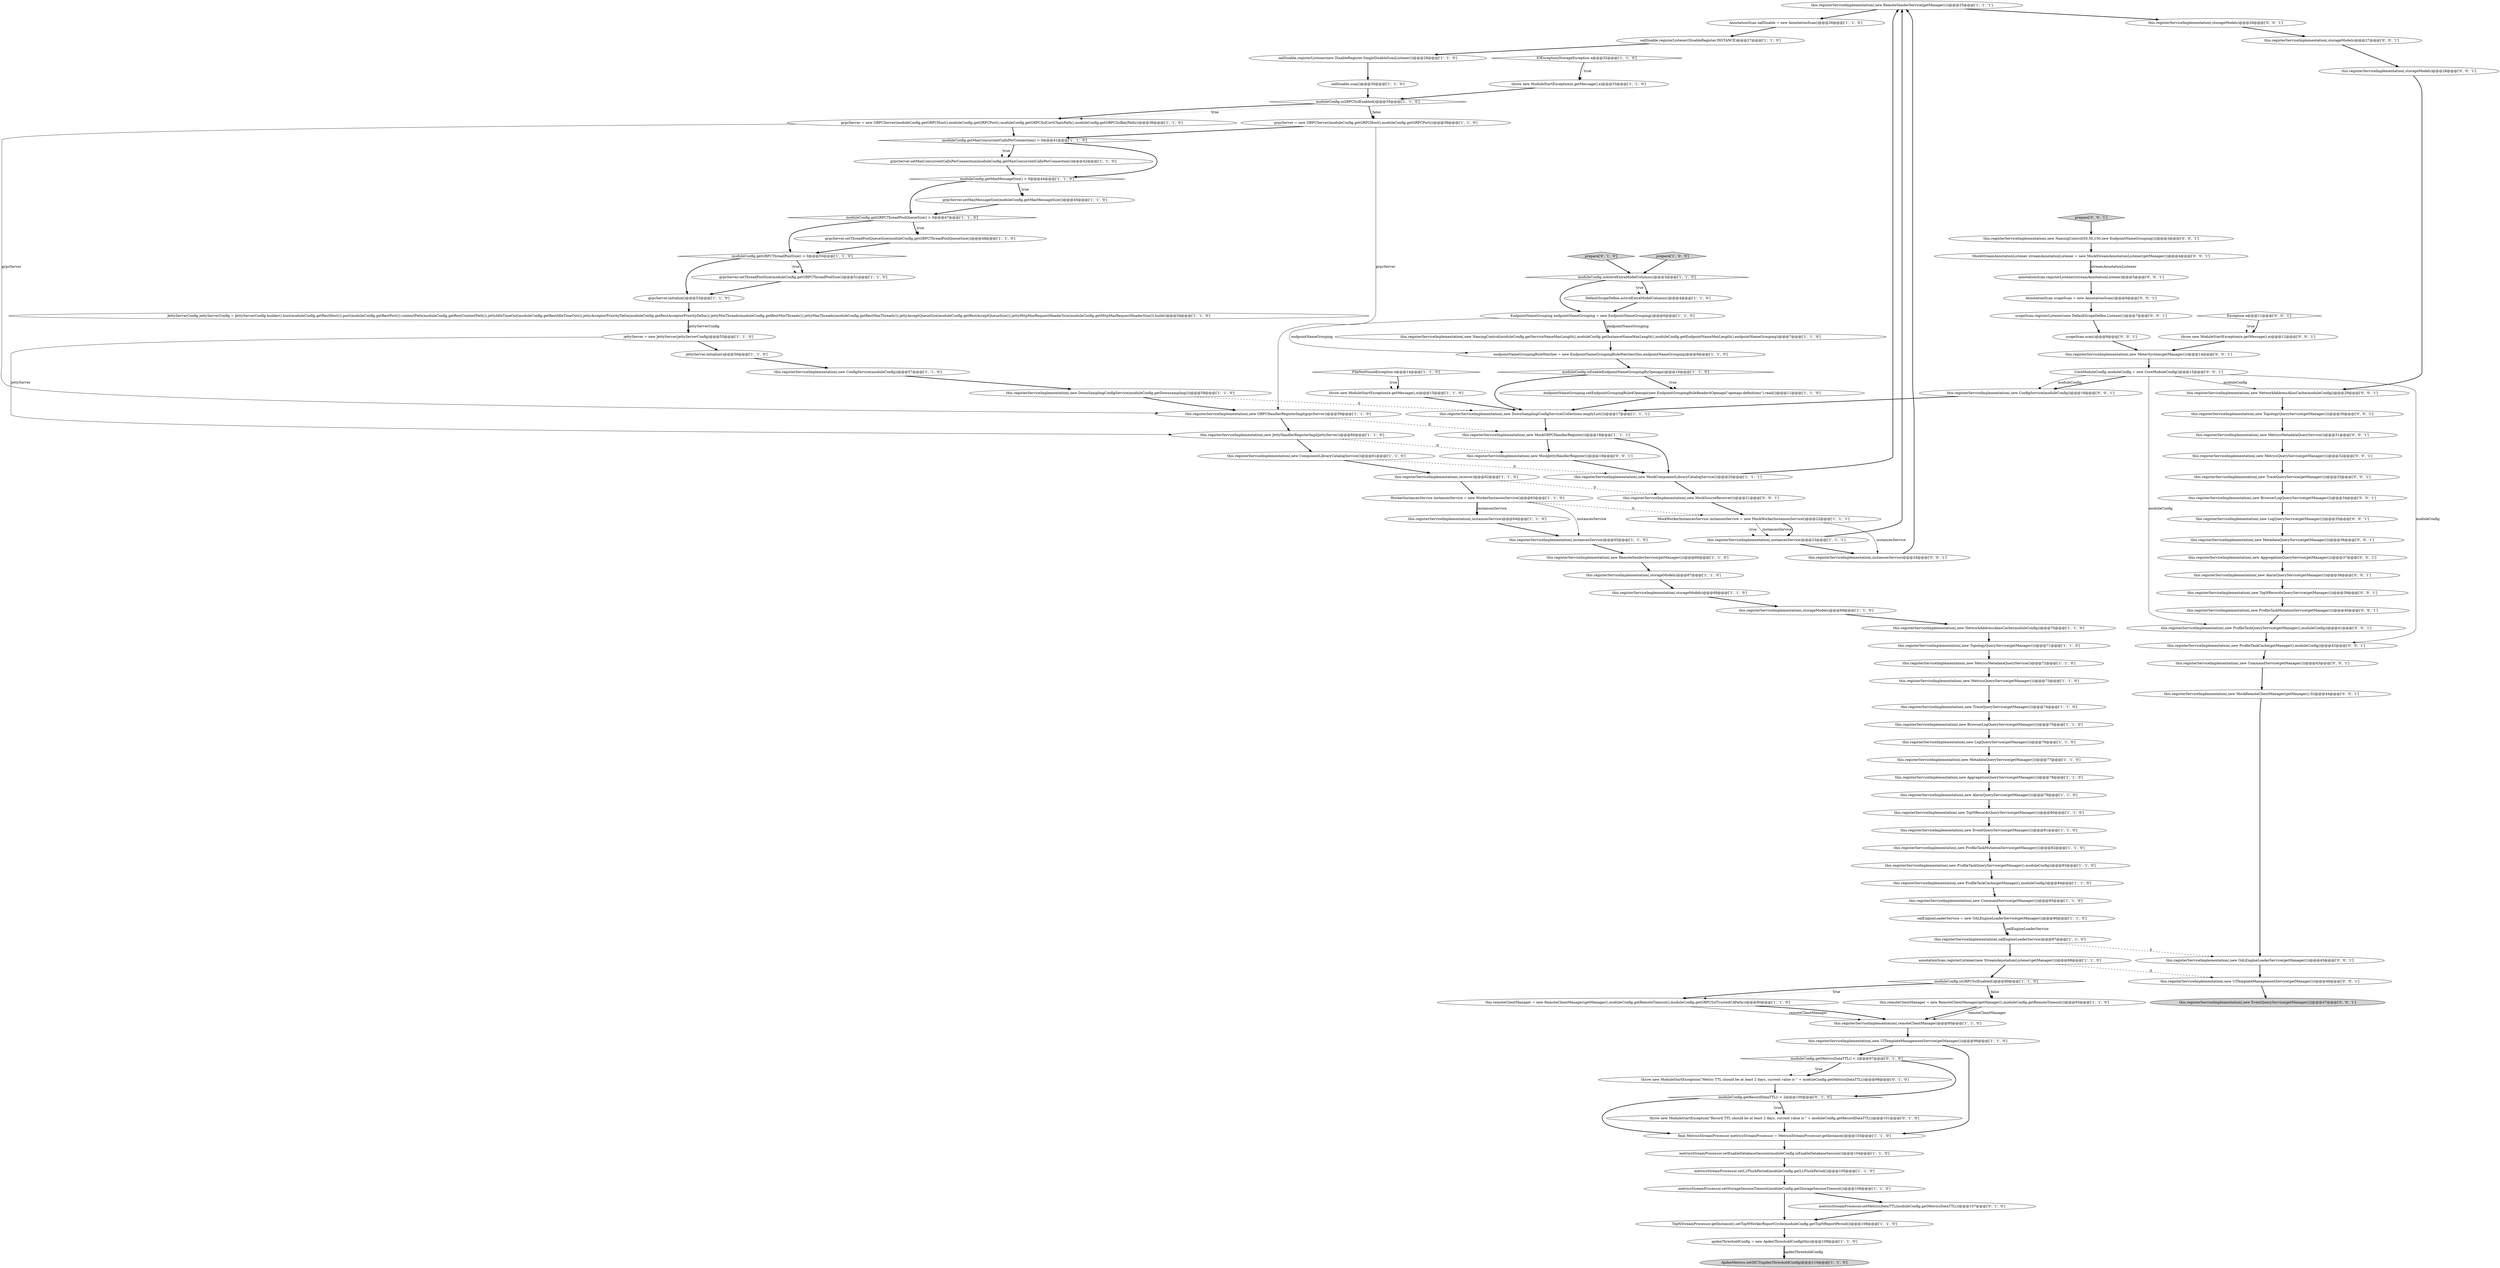 digraph {
65 [style = filled, label = "this.registerServiceImplementation(,storageModels)@@@69@@@['1', '1', '0']", fillcolor = white, shape = ellipse image = "AAA0AAABBB1BBB"];
80 [style = filled, label = "ApdexMetrics.setDICT(apdexThresholdConfig)@@@110@@@['1', '1', '0']", fillcolor = lightgray, shape = ellipse image = "AAA0AAABBB1BBB"];
44 [style = filled, label = "this.registerServiceImplementation(,new TraceQueryService(getManager()))@@@74@@@['1', '1', '0']", fillcolor = white, shape = ellipse image = "AAA0AAABBB1BBB"];
104 [style = filled, label = "this.registerServiceImplementation(,new MockSourceReceiver())@@@21@@@['0', '0', '1']", fillcolor = white, shape = ellipse image = "AAA0AAABBB3BBB"];
46 [style = filled, label = "this.registerServiceImplementation(,new LogQueryService(getManager()))@@@76@@@['1', '1', '0']", fillcolor = white, shape = ellipse image = "AAA0AAABBB1BBB"];
37 [style = filled, label = "moduleConfig.getGRPCThreadPoolSize() > 0@@@50@@@['1', '1', '0']", fillcolor = white, shape = diamond image = "AAA0AAABBB1BBB"];
93 [style = filled, label = "this.registerServiceImplementation(,new MetadataQueryService(getManager()))@@@36@@@['0', '0', '1']", fillcolor = white, shape = ellipse image = "AAA0AAABBB3BBB"];
102 [style = filled, label = "Exception e@@@11@@@['0', '0', '1']", fillcolor = white, shape = diamond image = "AAA0AAABBB3BBB"];
88 [style = filled, label = "this.registerServiceImplementation(,new ProfileTaskQueryService(getManager(),moduleConfig))@@@41@@@['0', '0', '1']", fillcolor = white, shape = ellipse image = "AAA0AAABBB3BBB"];
120 [style = filled, label = "this.registerServiceImplementation(,storageModels)@@@28@@@['0', '0', '1']", fillcolor = white, shape = ellipse image = "AAA0AAABBB3BBB"];
11 [style = filled, label = "this.registerServiceImplementation(,new RemoteSenderService(getManager()))@@@25@@@['1', '1', '1']", fillcolor = white, shape = ellipse image = "AAA0AAABBB1BBB"];
52 [style = filled, label = "metricsStreamProcessor.setL1FlushPeriod(moduleConfig.getL1FlushPeriod())@@@105@@@['1', '1', '0']", fillcolor = white, shape = ellipse image = "AAA0AAABBB1BBB"];
54 [style = filled, label = "throw new ModuleStartException(e.getMessage(),e)@@@15@@@['1', '1', '0']", fillcolor = white, shape = ellipse image = "AAA0AAABBB1BBB"];
90 [style = filled, label = "this.registerServiceImplementation(,new OALEngineLoaderService(getManager()))@@@45@@@['0', '0', '1']", fillcolor = white, shape = ellipse image = "AAA0AAABBB3BBB"];
16 [style = filled, label = "endpointNameGrouping.setEndpointGroupingRule4Openapi(new EndpointGroupingRuleReader4Openapi(\"openapi-definitions\").read())@@@11@@@['1', '1', '0']", fillcolor = white, shape = ellipse image = "AAA0AAABBB1BBB"];
109 [style = filled, label = "this.registerServiceImplementation(,new EventQueryService(getManager()))@@@47@@@['0', '0', '1']", fillcolor = lightgray, shape = ellipse image = "AAA0AAABBB3BBB"];
8 [style = filled, label = "this.registerServiceImplementation(,instancesService)@@@64@@@['1', '1', '0']", fillcolor = white, shape = ellipse image = "AAA0AAABBB1BBB"];
59 [style = filled, label = "oalDisable.registerListener(DisableRegister.INSTANCE)@@@27@@@['1', '1', '0']", fillcolor = white, shape = ellipse image = "AAA0AAABBB1BBB"];
22 [style = filled, label = "moduleConfig.isEnableEndpointNameGroupingByOpenapi()@@@10@@@['1', '1', '0']", fillcolor = white, shape = diamond image = "AAA0AAABBB1BBB"];
72 [style = filled, label = "metricsStreamProcessor.setStorageSessionTimeout(moduleConfig.getStorageSessionTimeout())@@@106@@@['1', '1', '0']", fillcolor = white, shape = ellipse image = "AAA0AAABBB1BBB"];
113 [style = filled, label = "scopeScan.registerListener(new DefaultScopeDefine.Listener())@@@7@@@['0', '0', '1']", fillcolor = white, shape = ellipse image = "AAA0AAABBB3BBB"];
21 [style = filled, label = "this.registerServiceImplementation(,new CommandService(getManager()))@@@85@@@['1', '1', '0']", fillcolor = white, shape = ellipse image = "AAA0AAABBB1BBB"];
27 [style = filled, label = "this.registerServiceImplementation(,new ProfileTaskQueryService(getManager(),moduleConfig))@@@83@@@['1', '1', '0']", fillcolor = white, shape = ellipse image = "AAA0AAABBB1BBB"];
99 [style = filled, label = "this.registerServiceImplementation(,storageModels)@@@26@@@['0', '0', '1']", fillcolor = white, shape = ellipse image = "AAA0AAABBB3BBB"];
15 [style = filled, label = "throw new ModuleStartException(e.getMessage(),e)@@@33@@@['1', '1', '0']", fillcolor = white, shape = ellipse image = "AAA0AAABBB1BBB"];
53 [style = filled, label = "oalDisable.registerListener(new DisableRegister.SingleDisableScanListener())@@@28@@@['1', '1', '0']", fillcolor = white, shape = ellipse image = "AAA0AAABBB1BBB"];
32 [style = filled, label = "this.registerServiceImplementation(,new MetadataQueryService(getManager()))@@@77@@@['1', '1', '0']", fillcolor = white, shape = ellipse image = "AAA0AAABBB1BBB"];
5 [style = filled, label = "this.registerServiceImplementation(,new MockComponentLibraryCatalogService())@@@20@@@['1', '1', '1']", fillcolor = white, shape = ellipse image = "AAA0AAABBB1BBB"];
117 [style = filled, label = "prepare['0', '0', '1']", fillcolor = lightgray, shape = diamond image = "AAA0AAABBB3BBB"];
71 [style = filled, label = "metricsStreamProcessor.setEnableDatabaseSession(moduleConfig.isEnableDatabaseSession())@@@104@@@['1', '1', '0']", fillcolor = white, shape = ellipse image = "AAA0AAABBB1BBB"];
83 [style = filled, label = "prepare['0', '1', '0']", fillcolor = lightgray, shape = diamond image = "AAA0AAABBB2BBB"];
84 [style = filled, label = "throw new ModuleStartException(\"Metric TTL should be at least 2 days, current value is \" + moduleConfig.getMetricsDataTTL())@@@98@@@['0', '1', '0']", fillcolor = white, shape = ellipse image = "AAA1AAABBB2BBB"];
19 [style = filled, label = "annotationScan.registerListener(new StreamAnnotationListener(getManager()))@@@88@@@['1', '1', '0']", fillcolor = white, shape = ellipse image = "AAA0AAABBB1BBB"];
97 [style = filled, label = "this.registerServiceImplementation(,new AggregationQueryService(getManager()))@@@37@@@['0', '0', '1']", fillcolor = white, shape = ellipse image = "AAA0AAABBB3BBB"];
3 [style = filled, label = "grpcServer.initialize()@@@53@@@['1', '1', '0']", fillcolor = white, shape = ellipse image = "AAA0AAABBB1BBB"];
85 [style = filled, label = "moduleConfig.getMetricsDataTTL() < 2@@@97@@@['0', '1', '0']", fillcolor = white, shape = diamond image = "AAA1AAABBB2BBB"];
103 [style = filled, label = "this.registerServiceImplementation(,new AlarmQueryService(getManager()))@@@38@@@['0', '0', '1']", fillcolor = white, shape = ellipse image = "AAA0AAABBB3BBB"];
25 [style = filled, label = "this.registerServiceImplementation(,new BrowserLogQueryService(getManager()))@@@75@@@['1', '1', '0']", fillcolor = white, shape = ellipse image = "AAA0AAABBB1BBB"];
76 [style = filled, label = "this.registerServiceImplementation(,new MetricsMetadataQueryService())@@@72@@@['1', '1', '0']", fillcolor = white, shape = ellipse image = "AAA0AAABBB1BBB"];
101 [style = filled, label = "this.registerServiceImplementation(,new MockJettyHandlerRegister())@@@19@@@['0', '0', '1']", fillcolor = white, shape = ellipse image = "AAA0AAABBB3BBB"];
119 [style = filled, label = "this.registerServiceImplementation(,new TopNRecordsQueryService(getManager()))@@@39@@@['0', '0', '1']", fillcolor = white, shape = ellipse image = "AAA0AAABBB3BBB"];
20 [style = filled, label = "grpcServer.setMaxMessageSize(moduleConfig.getMaxMessageSize())@@@45@@@['1', '1', '0']", fillcolor = white, shape = ellipse image = "AAA0AAABBB1BBB"];
62 [style = filled, label = "EndpointNameGrouping endpointNameGrouping = new EndpointNameGrouping()@@@6@@@['1', '1', '0']", fillcolor = white, shape = ellipse image = "AAA0AAABBB1BBB"];
64 [style = filled, label = "this.remoteClientManager = new RemoteClientManager(getManager(),moduleConfig.getRemoteTimeout(),moduleConfig.getGRPCSslTrustedCAPath())@@@90@@@['1', '1', '0']", fillcolor = white, shape = ellipse image = "AAA0AAABBB1BBB"];
92 [style = filled, label = "AnnotationScan scopeScan = new AnnotationScan()@@@6@@@['0', '0', '1']", fillcolor = white, shape = ellipse image = "AAA0AAABBB3BBB"];
18 [style = filled, label = "this.registerServiceImplementation(,new GRPCHandlerRegisterImpl(grpcServer))@@@59@@@['1', '1', '0']", fillcolor = white, shape = ellipse image = "AAA0AAABBB1BBB"];
121 [style = filled, label = "throw new ModuleStartException(e.getMessage(),e)@@@12@@@['0', '0', '1']", fillcolor = white, shape = ellipse image = "AAA0AAABBB3BBB"];
107 [style = filled, label = "this.registerServiceImplementation(,new ProfileTaskCache(getManager(),moduleConfig))@@@42@@@['0', '0', '1']", fillcolor = white, shape = ellipse image = "AAA0AAABBB3BBB"];
40 [style = filled, label = "IOException|StorageException e@@@32@@@['1', '1', '0']", fillcolor = white, shape = diamond image = "AAA0AAABBB1BBB"];
86 [style = filled, label = "metricsStreamProcessor.setMetricsDataTTL(moduleConfig.getMetricsDataTTL())@@@107@@@['0', '1', '0']", fillcolor = white, shape = ellipse image = "AAA1AAABBB2BBB"];
57 [style = filled, label = "this.registerServiceImplementation(,new ProfileTaskMutationService(getManager()))@@@82@@@['1', '1', '0']", fillcolor = white, shape = ellipse image = "AAA0AAABBB1BBB"];
77 [style = filled, label = "oalEngineLoaderService = new OALEngineLoaderService(getManager())@@@86@@@['1', '1', '0']", fillcolor = white, shape = ellipse image = "AAA0AAABBB1BBB"];
7 [style = filled, label = "moduleConfig.isGRPCSslEnabled()@@@89@@@['1', '1', '0']", fillcolor = white, shape = diamond image = "AAA0AAABBB1BBB"];
73 [style = filled, label = "moduleConfig.getMaxMessageSize() > 0@@@44@@@['1', '1', '0']", fillcolor = white, shape = diamond image = "AAA0AAABBB1BBB"];
36 [style = filled, label = "this.registerServiceImplementation(,new MetricsQueryService(getManager()))@@@73@@@['1', '1', '0']", fillcolor = white, shape = ellipse image = "AAA0AAABBB1BBB"];
43 [style = filled, label = "this.registerServiceImplementation(,new RemoteSenderService(getManager()))@@@66@@@['1', '1', '0']", fillcolor = white, shape = ellipse image = "AAA0AAABBB1BBB"];
75 [style = filled, label = "this.registerServiceImplementation(,receiver)@@@62@@@['1', '1', '0']", fillcolor = white, shape = ellipse image = "AAA0AAABBB1BBB"];
12 [style = filled, label = "this.registerServiceImplementation(,new AlarmQueryService(getManager()))@@@79@@@['1', '1', '0']", fillcolor = white, shape = ellipse image = "AAA0AAABBB1BBB"];
17 [style = filled, label = "AnnotationScan oalDisable = new AnnotationScan()@@@26@@@['1', '1', '0']", fillcolor = white, shape = ellipse image = "AAA0AAABBB1BBB"];
98 [style = filled, label = "this.registerServiceImplementation(,instancesService)@@@24@@@['0', '0', '1']", fillcolor = white, shape = ellipse image = "AAA0AAABBB3BBB"];
34 [style = filled, label = "grpcServer.setThreadPoolQueueSize(moduleConfig.getGRPCThreadPoolQueueSize())@@@48@@@['1', '1', '0']", fillcolor = white, shape = ellipse image = "AAA0AAABBB1BBB"];
50 [style = filled, label = "this.registerServiceImplementation(,new ProfileTaskCache(getManager(),moduleConfig))@@@84@@@['1', '1', '0']", fillcolor = white, shape = ellipse image = "AAA0AAABBB1BBB"];
91 [style = filled, label = "this.registerServiceImplementation(,new MetricsMetadataQueryService())@@@31@@@['0', '0', '1']", fillcolor = white, shape = ellipse image = "AAA0AAABBB3BBB"];
110 [style = filled, label = "this.registerServiceImplementation(,new LogQueryService(getManager()))@@@35@@@['0', '0', '1']", fillcolor = white, shape = ellipse image = "AAA0AAABBB3BBB"];
51 [style = filled, label = "this.registerServiceImplementation(,oalEngineLoaderService)@@@87@@@['1', '1', '0']", fillcolor = white, shape = ellipse image = "AAA0AAABBB1BBB"];
87 [style = filled, label = "this.registerServiceImplementation(,new MetricsQueryService(getManager()))@@@32@@@['0', '0', '1']", fillcolor = white, shape = ellipse image = "AAA0AAABBB3BBB"];
111 [style = filled, label = "MockStreamAnnotationListener streamAnnotationListener = new MockStreamAnnotationListener(getManager())@@@4@@@['0', '0', '1']", fillcolor = white, shape = ellipse image = "AAA0AAABBB3BBB"];
30 [style = filled, label = "JettyServerConfig jettyServerConfig = JettyServerConfig.builder().host(moduleConfig.getRestHost()).port(moduleConfig.getRestPort()).contextPath(moduleConfig.getRestContextPath()).jettyIdleTimeOut(moduleConfig.getRestIdleTimeOut()).jettyAcceptorPriorityDelta(moduleConfig.getRestAcceptorPriorityDelta()).jettyMinThreads(moduleConfig.getRestMinThreads()).jettyMaxThreads(moduleConfig.getRestMaxThreads()).jettyAcceptQueueSize(moduleConfig.getRestAcceptQueueSize()).jettyHttpMaxRequestHeaderSize(moduleConfig.getHttpMaxRequestHeaderSize()).build()@@@54@@@['1', '1', '0']", fillcolor = white, shape = ellipse image = "AAA0AAABBB1BBB"];
42 [style = filled, label = "this.registerServiceImplementation(,new TopologyQueryService(getManager()))@@@71@@@['1', '1', '0']", fillcolor = white, shape = ellipse image = "AAA0AAABBB1BBB"];
39 [style = filled, label = "moduleConfig.isActiveExtraModelColumns()@@@3@@@['1', '1', '0']", fillcolor = white, shape = diamond image = "AAA0AAABBB1BBB"];
105 [style = filled, label = "this.registerServiceImplementation(,new MockRemoteClientManager(getManager(),0))@@@44@@@['0', '0', '1']", fillcolor = white, shape = ellipse image = "AAA0AAABBB3BBB"];
45 [style = filled, label = "moduleConfig.getMaxConcurrentCallsPerConnection() > 0@@@41@@@['1', '1', '0']", fillcolor = white, shape = diamond image = "AAA0AAABBB1BBB"];
48 [style = filled, label = "this.registerServiceImplementation(,new DownSamplingConfigService(moduleConfig.getDownsampling()))@@@58@@@['1', '1', '0']", fillcolor = white, shape = ellipse image = "AAA0AAABBB1BBB"];
1 [style = filled, label = "moduleConfig.getGRPCThreadPoolQueueSize() > 0@@@47@@@['1', '1', '0']", fillcolor = white, shape = diamond image = "AAA0AAABBB1BBB"];
23 [style = filled, label = "grpcServer.setThreadPoolSize(moduleConfig.getGRPCThreadPoolSize())@@@51@@@['1', '1', '0']", fillcolor = white, shape = ellipse image = "AAA0AAABBB1BBB"];
58 [style = filled, label = "endpointNameGroupingRuleWatcher = new EndpointNameGroupingRuleWatcher(this,endpointNameGrouping)@@@9@@@['1', '1', '0']", fillcolor = white, shape = ellipse image = "AAA0AAABBB1BBB"];
0 [style = filled, label = "this.registerServiceImplementation(,remoteClientManager)@@@95@@@['1', '1', '0']", fillcolor = white, shape = ellipse image = "AAA0AAABBB1BBB"];
122 [style = filled, label = "annotationScan.registerListener(streamAnnotationListener)@@@5@@@['0', '0', '1']", fillcolor = white, shape = ellipse image = "AAA0AAABBB3BBB"];
14 [style = filled, label = "this.registerServiceImplementation(,new JettyHandlerRegisterImpl(jettyServer))@@@60@@@['1', '1', '0']", fillcolor = white, shape = ellipse image = "AAA0AAABBB1BBB"];
115 [style = filled, label = "this.registerServiceImplementation(,new NamingControl(50,50,150,new EndpointNameGrouping()))@@@3@@@['0', '0', '1']", fillcolor = white, shape = ellipse image = "AAA0AAABBB3BBB"];
55 [style = filled, label = "this.remoteClientManager = new RemoteClientManager(getManager(),moduleConfig.getRemoteTimeout())@@@93@@@['1', '1', '0']", fillcolor = white, shape = ellipse image = "AAA0AAABBB1BBB"];
29 [style = filled, label = "FileNotFoundException e@@@14@@@['1', '1', '0']", fillcolor = white, shape = diamond image = "AAA0AAABBB1BBB"];
118 [style = filled, label = "this.registerServiceImplementation(,storageModels)@@@27@@@['0', '0', '1']", fillcolor = white, shape = ellipse image = "AAA0AAABBB3BBB"];
82 [style = filled, label = "moduleConfig.getRecordDataTTL() < 2@@@100@@@['0', '1', '0']", fillcolor = white, shape = diamond image = "AAA1AAABBB2BBB"];
69 [style = filled, label = "this.registerServiceImplementation(,new UITemplateManagementService(getManager()))@@@96@@@['1', '1', '0']", fillcolor = white, shape = ellipse image = "AAA0AAABBB1BBB"];
74 [style = filled, label = "this.registerServiceImplementation(,new TopNRecordsQueryService(getManager()))@@@80@@@['1', '1', '0']", fillcolor = white, shape = ellipse image = "AAA0AAABBB1BBB"];
67 [style = filled, label = "grpcServer = new GRPCServer(moduleConfig.getGRPCHost(),moduleConfig.getGRPCPort(),moduleConfig.getGRPCSslCertChainPath(),moduleConfig.getGRPCSslKeyPath())@@@36@@@['1', '1', '0']", fillcolor = white, shape = ellipse image = "AAA0AAABBB1BBB"];
41 [style = filled, label = "DefaultScopeDefine.activeExtraModelColumns()@@@4@@@['1', '1', '0']", fillcolor = white, shape = ellipse image = "AAA0AAABBB1BBB"];
6 [style = filled, label = "grpcServer = new GRPCServer(moduleConfig.getGRPCHost(),moduleConfig.getGRPCPort())@@@39@@@['1', '1', '0']", fillcolor = white, shape = ellipse image = "AAA0AAABBB1BBB"];
2 [style = filled, label = "jettyServer = new JettyServer(jettyServerConfig)@@@55@@@['1', '1', '0']", fillcolor = white, shape = ellipse image = "AAA0AAABBB1BBB"];
96 [style = filled, label = "this.registerServiceImplementation(,new NetworkAddressAliasCache(moduleConfig))@@@29@@@['0', '0', '1']", fillcolor = white, shape = ellipse image = "AAA0AAABBB3BBB"];
116 [style = filled, label = "this.registerServiceImplementation(,new BrowserLogQueryService(getManager()))@@@34@@@['0', '0', '1']", fillcolor = white, shape = ellipse image = "AAA0AAABBB3BBB"];
95 [style = filled, label = "scopeScan.scan()@@@9@@@['0', '0', '1']", fillcolor = white, shape = ellipse image = "AAA0AAABBB3BBB"];
70 [style = filled, label = "this.registerServiceImplementation(,new DownSamplingConfigService(Collections.emptyList()))@@@17@@@['1', '1', '1']", fillcolor = white, shape = ellipse image = "AAA0AAABBB1BBB"];
106 [style = filled, label = "this.registerServiceImplementation(,new TraceQueryService(getManager()))@@@33@@@['0', '0', '1']", fillcolor = white, shape = ellipse image = "AAA0AAABBB3BBB"];
63 [style = filled, label = "this.registerServiceImplementation(,new AggregationQueryService(getManager()))@@@78@@@['1', '1', '0']", fillcolor = white, shape = ellipse image = "AAA0AAABBB1BBB"];
108 [style = filled, label = "this.registerServiceImplementation(,new MeterSystem(getManager()))@@@14@@@['0', '0', '1']", fillcolor = white, shape = ellipse image = "AAA0AAABBB3BBB"];
24 [style = filled, label = "moduleConfig.isGRPCSslEnabled()@@@35@@@['1', '1', '0']", fillcolor = white, shape = diamond image = "AAA0AAABBB1BBB"];
66 [style = filled, label = "prepare['1', '0', '0']", fillcolor = lightgray, shape = diamond image = "AAA0AAABBB1BBB"];
26 [style = filled, label = "jettyServer.initialize()@@@56@@@['1', '1', '0']", fillcolor = white, shape = ellipse image = "AAA0AAABBB1BBB"];
33 [style = filled, label = "this.registerServiceImplementation(,new MockGRPCHandlerRegister())@@@18@@@['1', '1', '1']", fillcolor = white, shape = ellipse image = "AAA0AAABBB1BBB"];
68 [style = filled, label = "apdexThresholdConfig = new ApdexThresholdConfig(this)@@@109@@@['1', '1', '0']", fillcolor = white, shape = ellipse image = "AAA0AAABBB1BBB"];
94 [style = filled, label = "this.registerServiceImplementation(,new ProfileTaskMutationService(getManager()))@@@40@@@['0', '0', '1']", fillcolor = white, shape = ellipse image = "AAA0AAABBB3BBB"];
28 [style = filled, label = "this.registerServiceImplementation(,new ConfigService(moduleConfig))@@@57@@@['1', '1', '0']", fillcolor = white, shape = ellipse image = "AAA0AAABBB1BBB"];
47 [style = filled, label = "final MetricsStreamProcessor metricsStreamProcessor = MetricsStreamProcessor.getInstance()@@@103@@@['1', '1', '0']", fillcolor = white, shape = ellipse image = "AAA0AAABBB1BBB"];
38 [style = filled, label = "this.registerServiceImplementation(,storageModels)@@@68@@@['1', '1', '0']", fillcolor = white, shape = ellipse image = "AAA0AAABBB1BBB"];
89 [style = filled, label = "CoreModuleConfig moduleConfig = new CoreModuleConfig()@@@15@@@['0', '0', '1']", fillcolor = white, shape = ellipse image = "AAA0AAABBB3BBB"];
13 [style = filled, label = "this.registerServiceImplementation(,instancesService)@@@23@@@['1', '1', '1']", fillcolor = white, shape = ellipse image = "AAA0AAABBB1BBB"];
81 [style = filled, label = "throw new ModuleStartException(\"Record TTL should be at least 2 days, current value is \" + moduleConfig.getRecordDataTTL())@@@101@@@['0', '1', '0']", fillcolor = white, shape = ellipse image = "AAA1AAABBB2BBB"];
100 [style = filled, label = "this.registerServiceImplementation(,new UITemplateManagementService(getManager()))@@@46@@@['0', '0', '1']", fillcolor = white, shape = ellipse image = "AAA0AAABBB3BBB"];
60 [style = filled, label = "this.registerServiceImplementation(,instancesService)@@@65@@@['1', '1', '0']", fillcolor = white, shape = ellipse image = "AAA0AAABBB1BBB"];
4 [style = filled, label = "oalDisable.scan()@@@30@@@['1', '1', '0']", fillcolor = white, shape = ellipse image = "AAA0AAABBB1BBB"];
123 [style = filled, label = "this.registerServiceImplementation(,new CommandService(getManager()))@@@43@@@['0', '0', '1']", fillcolor = white, shape = ellipse image = "AAA0AAABBB3BBB"];
114 [style = filled, label = "this.registerServiceImplementation(,new ConfigService(moduleConfig))@@@16@@@['0', '0', '1']", fillcolor = white, shape = ellipse image = "AAA0AAABBB3BBB"];
10 [style = filled, label = "this.registerServiceImplementation(,new NetworkAddressAliasCache(moduleConfig))@@@70@@@['1', '1', '0']", fillcolor = white, shape = ellipse image = "AAA0AAABBB1BBB"];
9 [style = filled, label = "this.registerServiceImplementation(,new NamingControl(moduleConfig.getServiceNameMaxLength(),moduleConfig.getInstanceNameMaxLength(),moduleConfig.getEndpointNameMaxLength(),endpointNameGrouping))@@@7@@@['1', '1', '0']", fillcolor = white, shape = ellipse image = "AAA0AAABBB1BBB"];
56 [style = filled, label = "this.registerServiceImplementation(,new EventQueryService(getManager()))@@@81@@@['1', '1', '0']", fillcolor = white, shape = ellipse image = "AAA0AAABBB1BBB"];
31 [style = filled, label = "grpcServer.setMaxConcurrentCallsPerConnection(moduleConfig.getMaxConcurrentCallsPerConnection())@@@42@@@['1', '1', '0']", fillcolor = white, shape = ellipse image = "AAA0AAABBB1BBB"];
79 [style = filled, label = "this.registerServiceImplementation(,storageModels)@@@67@@@['1', '1', '0']", fillcolor = white, shape = ellipse image = "AAA0AAABBB1BBB"];
78 [style = filled, label = "MockWorkerInstancesService instancesService = new MockWorkerInstancesService()@@@22@@@['1', '1', '1']", fillcolor = white, shape = ellipse image = "AAA0AAABBB1BBB"];
112 [style = filled, label = "this.registerServiceImplementation(,new TopologyQueryService(getManager()))@@@30@@@['0', '0', '1']", fillcolor = white, shape = ellipse image = "AAA0AAABBB3BBB"];
49 [style = filled, label = "WorkerInstancesService instancesService = new WorkerInstancesService()@@@63@@@['1', '1', '0']", fillcolor = white, shape = ellipse image = "AAA0AAABBB1BBB"];
61 [style = filled, label = "this.registerServiceImplementation(,new ComponentLibraryCatalogService())@@@61@@@['1', '1', '0']", fillcolor = white, shape = ellipse image = "AAA0AAABBB1BBB"];
35 [style = filled, label = "TopNStreamProcessor.getInstance().setTopNWorkerReportCycle(moduleConfig.getTopNReportPeriod())@@@108@@@['1', '1', '0']", fillcolor = white, shape = ellipse image = "AAA0AAABBB1BBB"];
0->69 [style = bold, label=""];
58->22 [style = bold, label=""];
73->1 [style = bold, label=""];
35->68 [style = bold, label=""];
88->107 [style = bold, label=""];
6->18 [style = solid, label="grpcServer"];
24->67 [style = dotted, label="true"];
62->9 [style = bold, label=""];
49->60 [style = solid, label="instancesService"];
64->0 [style = solid, label="remoteClientManager"];
16->70 [style = bold, label=""];
53->4 [style = bold, label=""];
75->49 [style = bold, label=""];
33->101 [style = bold, label=""];
89->107 [style = solid, label="moduleConfig"];
29->54 [style = bold, label=""];
74->56 [style = bold, label=""];
20->1 [style = bold, label=""];
1->37 [style = bold, label=""];
39->41 [style = bold, label=""];
66->39 [style = bold, label=""];
84->82 [style = bold, label=""];
78->13 [style = dotted, label="true"];
4->24 [style = bold, label=""];
45->73 [style = bold, label=""];
13->11 [style = bold, label=""];
89->88 [style = solid, label="moduleConfig"];
62->58 [style = solid, label="endpointNameGrouping"];
98->11 [style = bold, label=""];
77->51 [style = bold, label=""];
24->6 [style = dotted, label="false"];
6->45 [style = bold, label=""];
92->113 [style = bold, label=""];
65->10 [style = bold, label=""];
18->33 [style = dashed, label="0"];
25->46 [style = bold, label=""];
51->90 [style = dashed, label="0"];
121->108 [style = bold, label=""];
117->115 [style = bold, label=""];
19->7 [style = bold, label=""];
7->55 [style = dotted, label="false"];
22->70 [style = bold, label=""];
54->70 [style = bold, label=""];
111->122 [style = solid, label="streamAnnotationListener"];
89->114 [style = bold, label=""];
118->120 [style = bold, label=""];
49->78 [style = dashed, label="0"];
72->35 [style = bold, label=""];
28->48 [style = bold, label=""];
93->97 [style = bold, label=""];
97->103 [style = bold, label=""];
108->89 [style = bold, label=""];
2->26 [style = bold, label=""];
13->98 [style = bold, label=""];
94->88 [style = bold, label=""];
14->101 [style = dashed, label="0"];
10->42 [style = bold, label=""];
3->30 [style = bold, label=""];
43->79 [style = bold, label=""];
49->8 [style = bold, label=""];
11->17 [style = bold, label=""];
102->121 [style = bold, label=""];
55->0 [style = bold, label=""];
110->93 [style = bold, label=""];
7->55 [style = bold, label=""];
48->18 [style = bold, label=""];
62->9 [style = solid, label="endpointNameGrouping"];
45->31 [style = bold, label=""];
77->51 [style = solid, label="oalEngineLoaderService"];
89->114 [style = solid, label="moduleConfig"];
40->15 [style = bold, label=""];
61->75 [style = bold, label=""];
60->43 [style = bold, label=""];
87->106 [style = bold, label=""];
91->87 [style = bold, label=""];
114->70 [style = bold, label=""];
96->112 [style = bold, label=""];
122->92 [style = bold, label=""];
81->47 [style = bold, label=""];
78->13 [style = solid, label="instancesService"];
37->3 [style = bold, label=""];
79->38 [style = bold, label=""];
21->77 [style = bold, label=""];
1->34 [style = bold, label=""];
113->95 [style = bold, label=""];
107->123 [style = bold, label=""];
33->5 [style = bold, label=""];
8->60 [style = bold, label=""];
82->47 [style = bold, label=""];
68->80 [style = bold, label=""];
19->100 [style = dashed, label="0"];
51->19 [style = bold, label=""];
69->47 [style = bold, label=""];
112->91 [style = bold, label=""];
17->59 [style = bold, label=""];
67->45 [style = bold, label=""];
22->16 [style = bold, label=""];
40->15 [style = dotted, label="true"];
30->2 [style = solid, label="jettyServerConfig"];
70->33 [style = bold, label=""];
29->54 [style = dotted, label="true"];
85->82 [style = bold, label=""];
37->23 [style = dotted, label="true"];
15->24 [style = bold, label=""];
44->25 [style = bold, label=""];
69->85 [style = bold, label=""];
57->27 [style = bold, label=""];
12->74 [style = bold, label=""];
31->73 [style = bold, label=""];
49->8 [style = solid, label="instancesService"];
61->5 [style = dashed, label="0"];
82->81 [style = dotted, label="true"];
73->20 [style = bold, label=""];
78->98 [style = solid, label="instancesService"];
86->35 [style = bold, label=""];
24->67 [style = bold, label=""];
78->13 [style = bold, label=""];
1->34 [style = dotted, label="true"];
36->44 [style = bold, label=""];
103->119 [style = bold, label=""];
68->80 [style = solid, label="apdexThresholdConfig"];
39->62 [style = bold, label=""];
26->28 [style = bold, label=""];
64->0 [style = bold, label=""];
116->110 [style = bold, label=""];
24->6 [style = bold, label=""];
18->14 [style = bold, label=""];
85->84 [style = dotted, label="true"];
82->81 [style = bold, label=""];
9->58 [style = bold, label=""];
38->65 [style = bold, label=""];
55->0 [style = solid, label="remoteClientManager"];
23->3 [style = bold, label=""];
105->90 [style = bold, label=""];
99->118 [style = bold, label=""];
42->76 [style = bold, label=""];
39->41 [style = dotted, label="true"];
22->16 [style = dotted, label="true"];
7->64 [style = dotted, label="true"];
115->111 [style = bold, label=""];
46->32 [style = bold, label=""];
104->78 [style = bold, label=""];
7->64 [style = bold, label=""];
106->116 [style = bold, label=""];
63->12 [style = bold, label=""];
30->2 [style = bold, label=""];
71->52 [style = bold, label=""];
76->36 [style = bold, label=""];
123->105 [style = bold, label=""];
45->31 [style = dotted, label="true"];
100->109 [style = bold, label=""];
50->21 [style = bold, label=""];
41->62 [style = bold, label=""];
56->57 [style = bold, label=""];
75->104 [style = dashed, label="0"];
102->121 [style = dotted, label="true"];
32->63 [style = bold, label=""];
83->39 [style = bold, label=""];
89->96 [style = solid, label="moduleConfig"];
5->11 [style = bold, label=""];
95->108 [style = bold, label=""];
48->70 [style = dashed, label="0"];
59->53 [style = bold, label=""];
52->72 [style = bold, label=""];
120->96 [style = bold, label=""];
90->100 [style = bold, label=""];
27->50 [style = bold, label=""];
111->122 [style = bold, label=""];
47->71 [style = bold, label=""];
5->104 [style = bold, label=""];
37->23 [style = bold, label=""];
72->86 [style = bold, label=""];
11->99 [style = bold, label=""];
119->94 [style = bold, label=""];
67->18 [style = solid, label="grpcServer"];
2->14 [style = solid, label="jettyServer"];
34->37 [style = bold, label=""];
85->84 [style = bold, label=""];
101->5 [style = bold, label=""];
14->61 [style = bold, label=""];
73->20 [style = dotted, label="true"];
}
